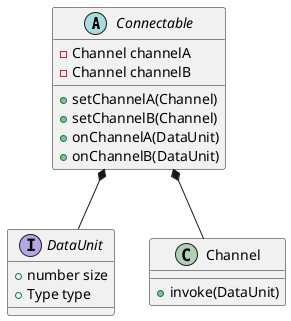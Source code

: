 @startuml

abstract class Connectable {
  -Channel channelA
  -Channel channelB
  
  +setChannelA(Channel)
  +setChannelB(Channel)
  +onChannelA(DataUnit)
  +onChannelB(DataUnit)
}

interface DataUnit {
  +number size
  +Type type
}

class Channel {
  +invoke(DataUnit)
}
  
Connectable *-- DataUnit
Connectable *-- Channel

@enduml